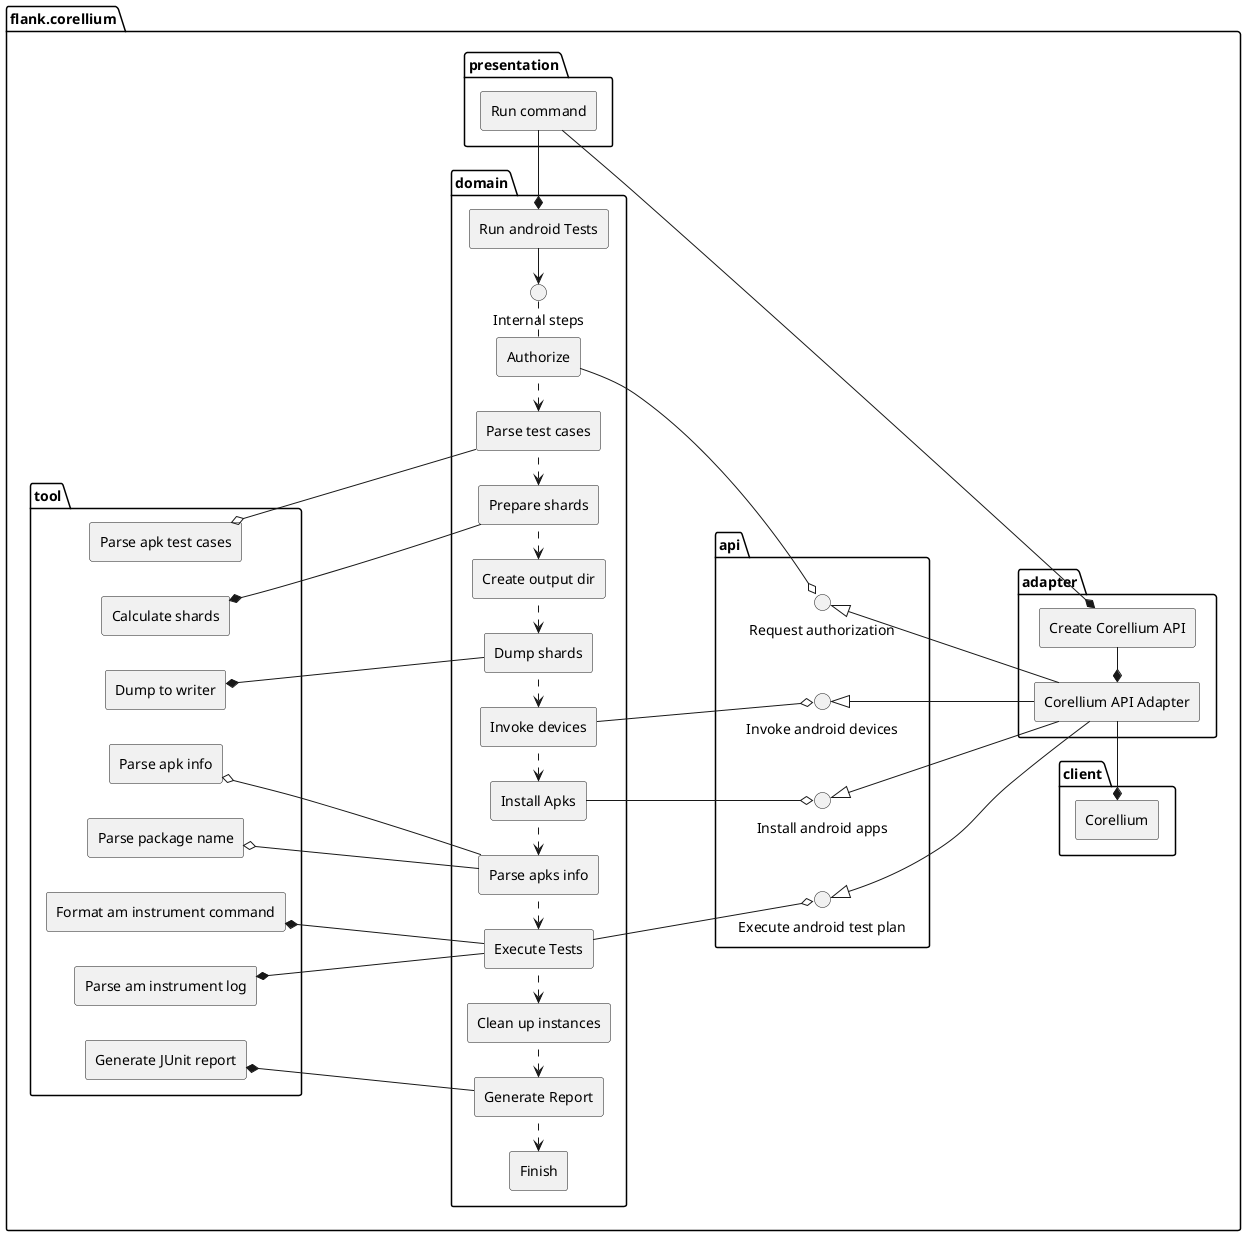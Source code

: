 @startuml

'----------------- Style

skinparam componentStyle rectangle
left to right direction

'----------------- Structures

package flank.corellium {
package presentation {
[Run command]
}
package domain {
[Run android Tests]
() "Internal steps"
[Authorize]
[Parse test cases]
[Prepare shards]
[Create output dir]
[Dump shards]
[Invoke devices]
[Install Apks]
[Parse apks info]
[Execute Tests]
[Clean up instances]
[Generate Report]
[Finish]
}
package tool {
[Generate JUnit report]
[Parse am instrument log]
[Format am instrument command]
[Parse package name]
[Parse apk info]
[Dump to writer]
[Calculate shards]
[Parse apk test cases]
}
package api {
() "Invoke android devices"
() "Install android apps"
() "Execute android test plan"
() "Request authorization"
}
package adapter {
[Create Corellium API]
[Corellium API Adapter]
}
package client {
[Corellium]
}
}

'----------------- Relations

[Run command] -----* [Create Corellium API]
[Run command] -left-* [Run android Tests]

[Run android Tests] -left-> () "Internal steps"
() "Internal steps" .left- [Authorize]

[Authorize] .left-> [Parse test cases]
[Parse test cases] .left-> [Prepare shards]
[Prepare shards] .left-> [Create output dir]
[Create output dir] .left-> [Dump shards]
[Dump shards] .left-> [Invoke devices]
[Invoke devices] .left-> [Install Apks]
[Install Apks] .left-> [Parse apks info]
[Parse apks info] .left-> [Execute Tests]
[Execute Tests] .left-> [Clean up instances]
[Clean up instances] .left-> [Generate Report]
[Generate Report] .left-> [Finish]

[Authorize] --o () "Request authorization"

[Parse apk test cases] o-down--- [Parse test cases]

[Calculate shards] *-down- [Prepare shards]

[Dump to writer] *-down- [Dump shards]

[Invoke devices] --o () "Invoke android devices"

[Install Apks] --o () "Install android apps"

[Parse package name] o-down- [Parse apks info]
[Parse apk info] o-down- [Parse apks info]

[Format am instrument command] *-down- [Execute Tests]
[Execute Tests] --o [Execute android test plan]
[Parse am instrument log] *-down- [Execute Tests]

[Generate JUnit report] *-down- [Generate Report]

[Request authorization] <|--- [Corellium API Adapter]
[Install android apps] <|-- [Corellium API Adapter]
[Invoke android devices] <|-- [Corellium API Adapter]
[Execute android test plan] <|-- [Corellium API Adapter]

[Create Corellium API] -left-* [Corellium API Adapter]
[Corellium API Adapter] -left-* [Corellium]

@enduml
